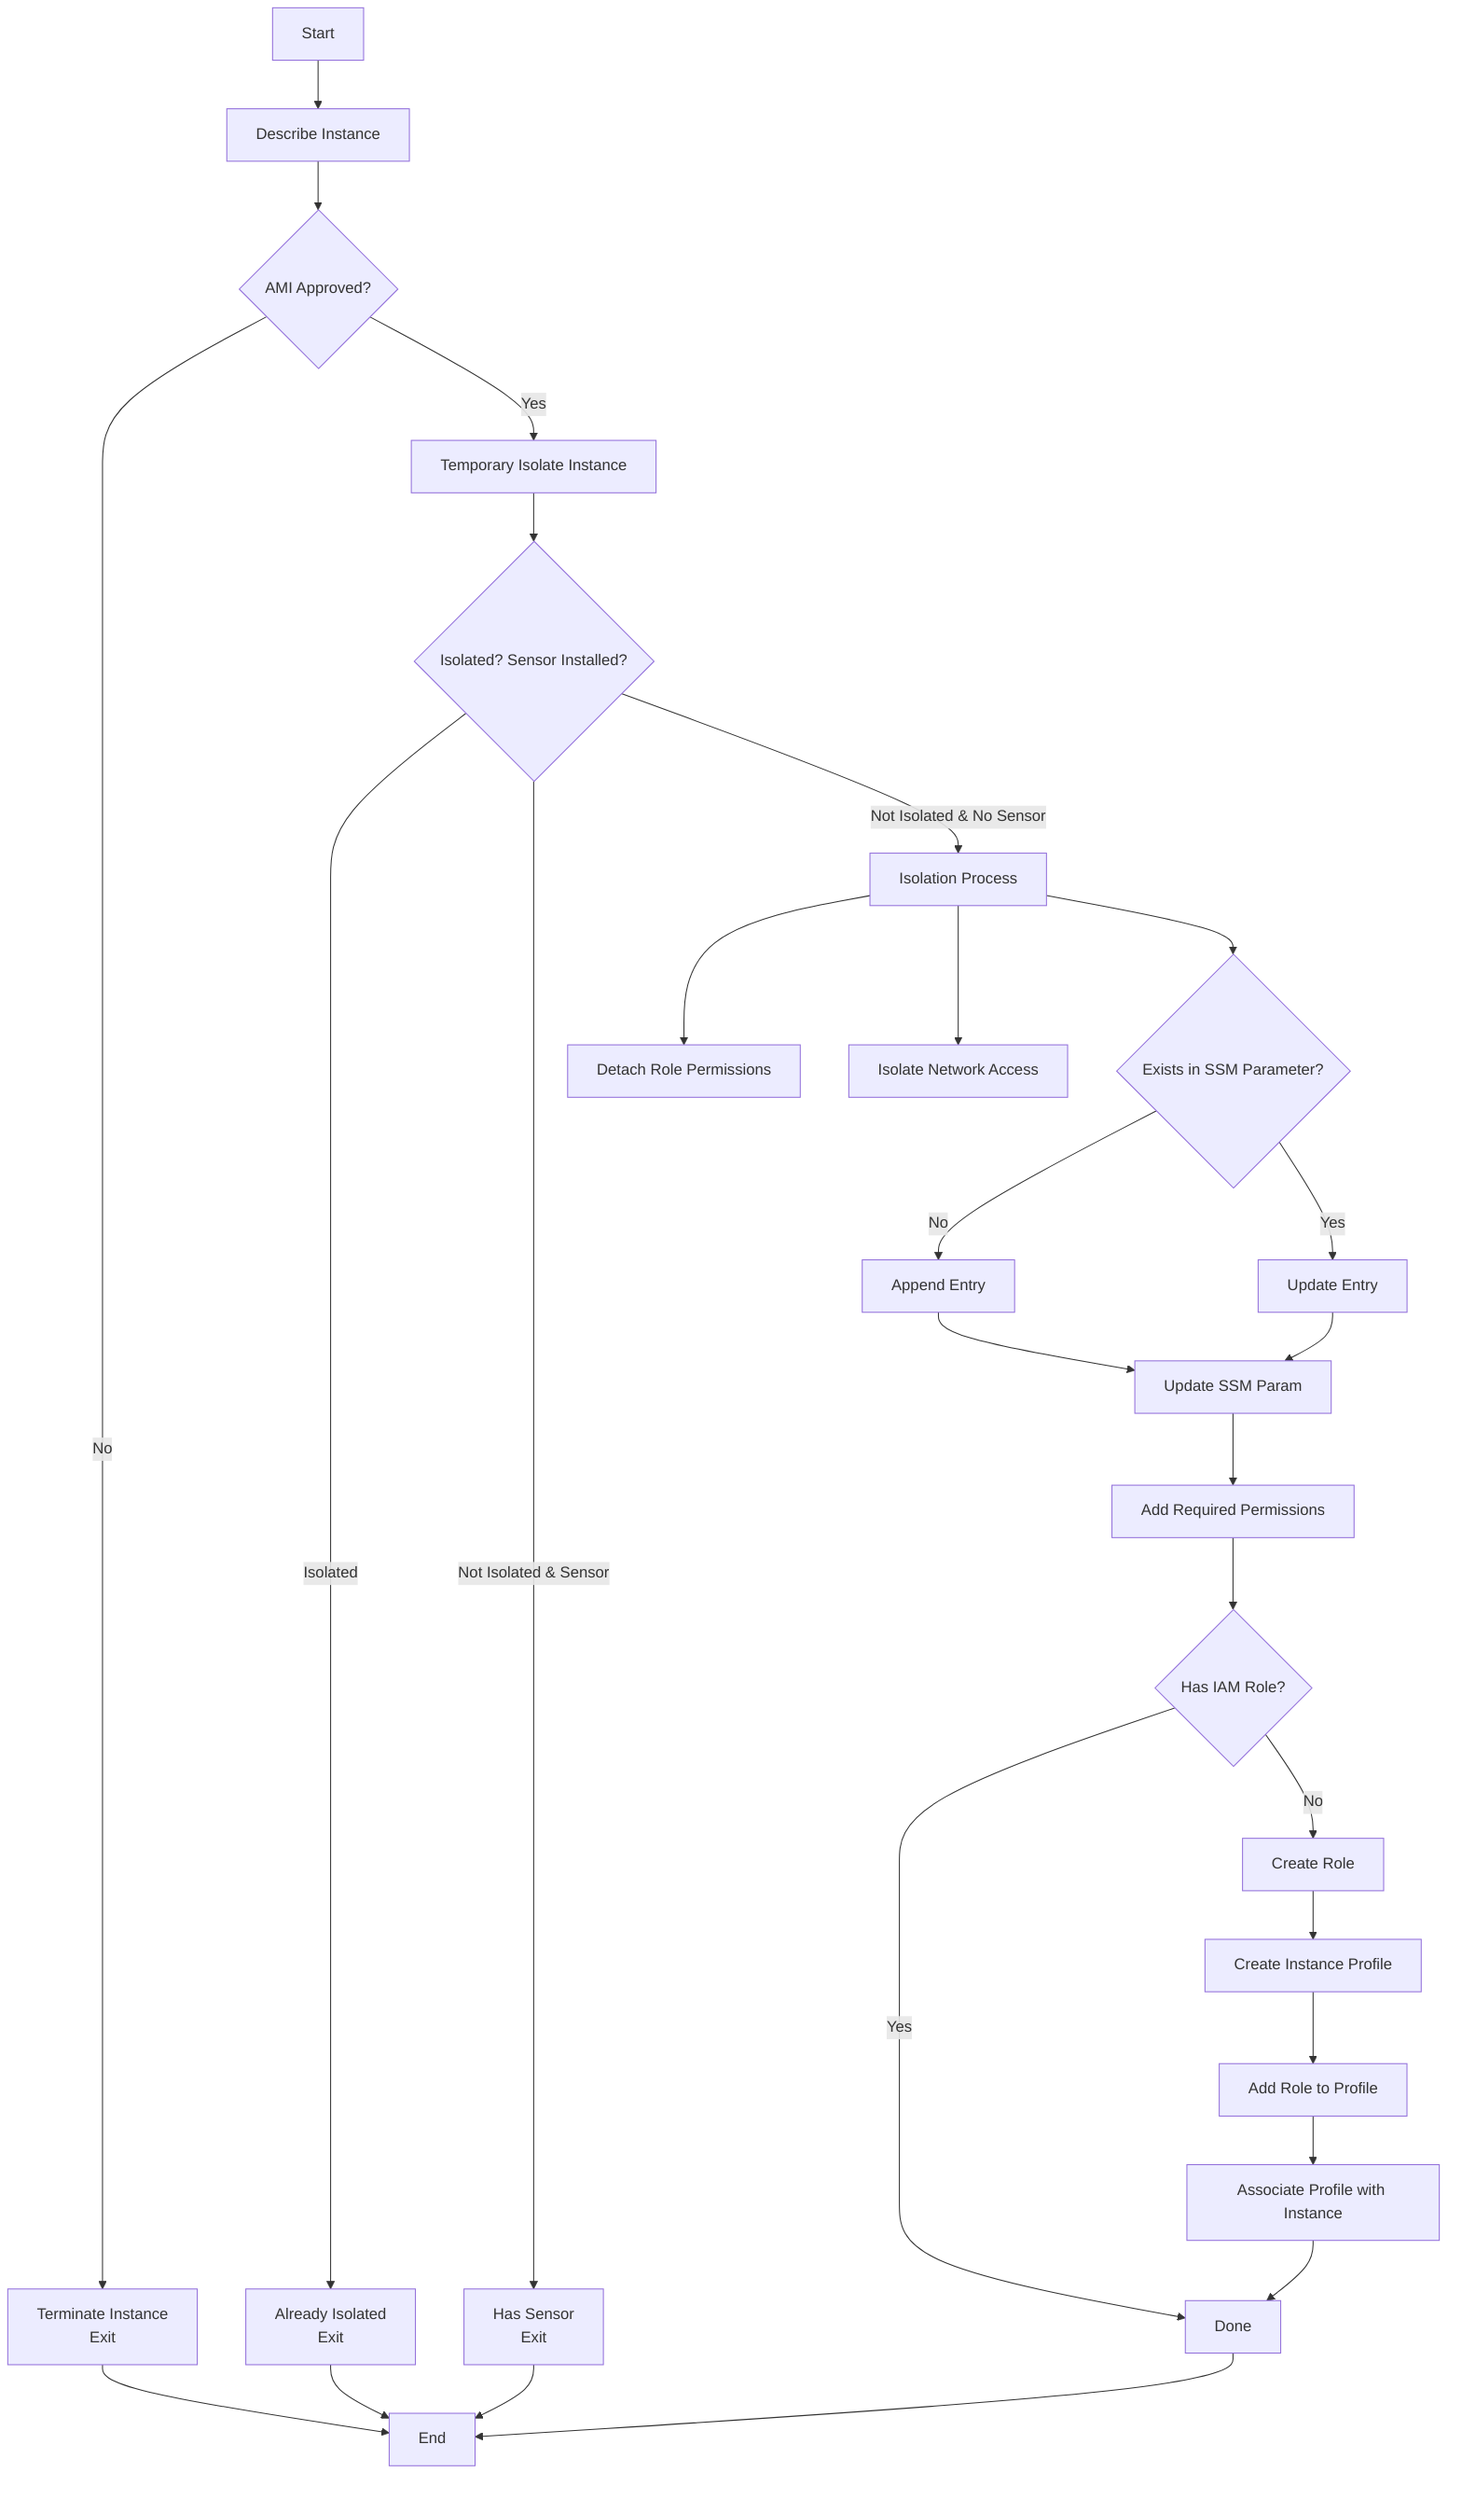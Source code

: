 flowchart TD;
    Start["Start"] --> Describe["Describe Instance"];
    Describe --> CheckAMI{"AMI Approved?"};
    CheckAMI -- "No" --> Terminate["Terminate Instance\nExit"] --> End;
    CheckAMI -- "Yes" --> TempIso["Temporary Isolate Instance"];
    TempIso --> Status{"Isolated? Sensor Installed?"};
    Status -- "Isolated" --> SkipIsolated["Already Isolated\nExit"] --> End;
    Status -- "Not Isolated & Sensor" --> SkipSensor["Has Sensor\nExit"] --> End;
    Status -- "Not Isolated & No Sensor" --> IsolationProcess["Isolation Process"];
    IsolationProcess --> IsolateRole["Detach Role Permissions"];
    IsolationProcess --> IsolateNetwork["Isolate Network Access"];
    IsolationProcess --> ExistsInSSM{"Exists in SSM Parameter?"};
    ExistsInSSM -- "No" --> AppendSSM["Append Entry"] --> UpdateSSM["Update SSM Param"];
    ExistsInSSM -- "Yes" --> UpdateEntry["Update Entry"] --> UpdateSSM;
    UpdateSSM --> AddPerms["Add Required Permissions"];
    AddPerms --> HasRole{"Has IAM Role?"};
    HasRole -- "Yes" --> Done;
    HasRole -- "No" --> CreateRole["Create Role"] --> CreateProfile["Create Instance Profile"] --> AddRoleProfile["Add Role to Profile"] --> AssociateRole["Associate Profile with Instance"] --> Done;
    Done --> End;
    End["End"];